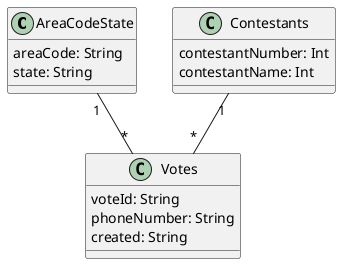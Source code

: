 @startuml "Voter1"


class AreaCodeState{
  areaCode: String
  state: String
}

class Contestants{
  contestantNumber: Int
  contestantName: Int
}

class Votes{
  voteId: String
  phoneNumber: String
  created: String
}



AreaCodeState "1" -- "*" Votes

Contestants "1" -- "*" Votes


@enduml